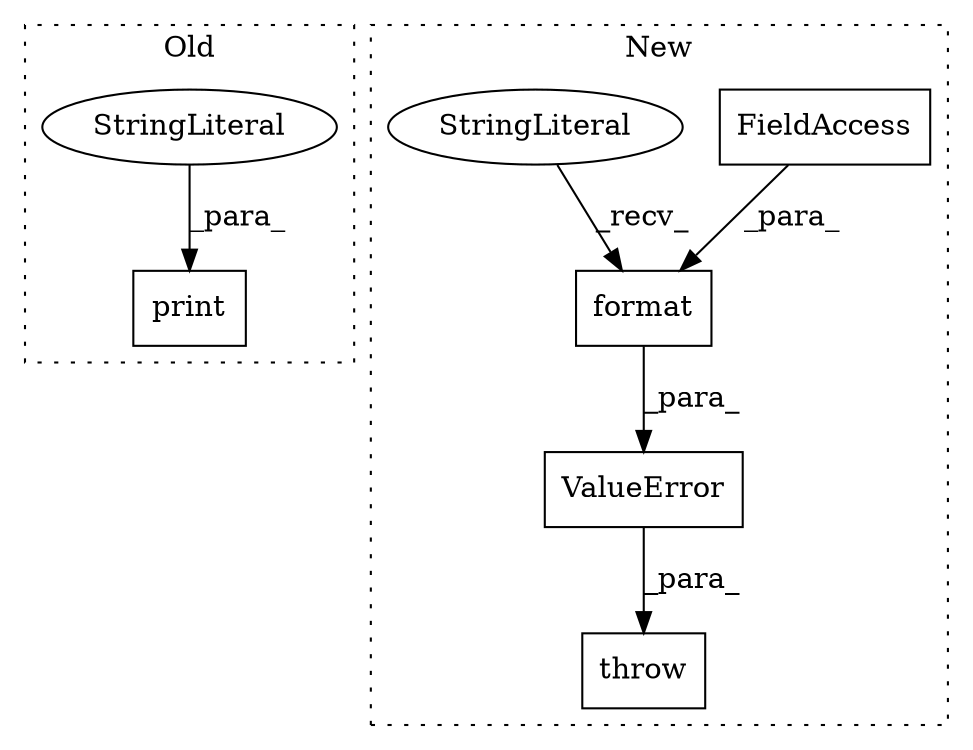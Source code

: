 digraph G {
subgraph cluster0 {
1 [label="print" a="32" s="785,833" l="6,1" shape="box"];
3 [label="StringLiteral" a="45" s="791" l="42" shape="ellipse"];
label = "Old";
style="dotted";
}
subgraph cluster1 {
2 [label="throw" a="53" s="967" l="6" shape="box"];
4 [label="ValueError" a="32" s="973,1032" l="11,1" shape="box"];
5 [label="format" a="32" s="1011,1031" l="7,1" shape="box"];
6 [label="FieldAccess" a="22" s="1018" l="13" shape="box"];
7 [label="StringLiteral" a="45" s="984" l="26" shape="ellipse"];
label = "New";
style="dotted";
}
3 -> 1 [label="_para_"];
4 -> 2 [label="_para_"];
5 -> 4 [label="_para_"];
6 -> 5 [label="_para_"];
7 -> 5 [label="_recv_"];
}